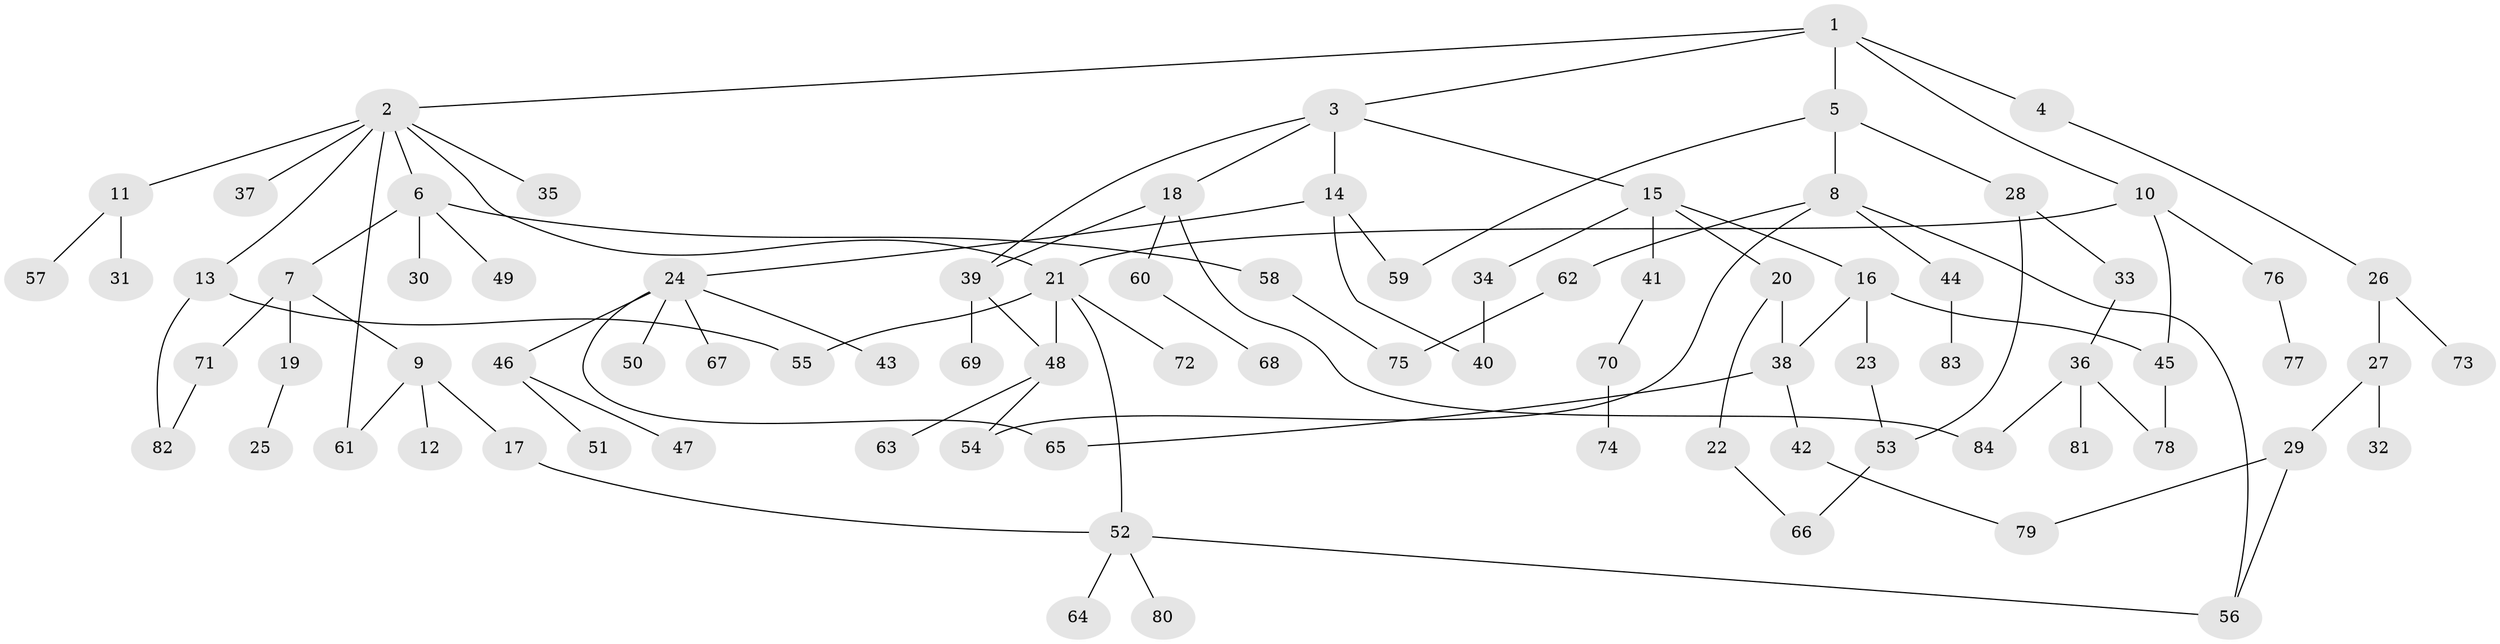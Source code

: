 // Generated by graph-tools (version 1.1) at 2025/25/03/09/25 03:25:27]
// undirected, 84 vertices, 104 edges
graph export_dot {
graph [start="1"]
  node [color=gray90,style=filled];
  1;
  2;
  3;
  4;
  5;
  6;
  7;
  8;
  9;
  10;
  11;
  12;
  13;
  14;
  15;
  16;
  17;
  18;
  19;
  20;
  21;
  22;
  23;
  24;
  25;
  26;
  27;
  28;
  29;
  30;
  31;
  32;
  33;
  34;
  35;
  36;
  37;
  38;
  39;
  40;
  41;
  42;
  43;
  44;
  45;
  46;
  47;
  48;
  49;
  50;
  51;
  52;
  53;
  54;
  55;
  56;
  57;
  58;
  59;
  60;
  61;
  62;
  63;
  64;
  65;
  66;
  67;
  68;
  69;
  70;
  71;
  72;
  73;
  74;
  75;
  76;
  77;
  78;
  79;
  80;
  81;
  82;
  83;
  84;
  1 -- 2;
  1 -- 3;
  1 -- 4;
  1 -- 5;
  1 -- 10;
  2 -- 6;
  2 -- 11;
  2 -- 13;
  2 -- 21;
  2 -- 35;
  2 -- 37;
  2 -- 61;
  3 -- 14;
  3 -- 15;
  3 -- 18;
  3 -- 39;
  4 -- 26;
  5 -- 8;
  5 -- 28;
  5 -- 59;
  6 -- 7;
  6 -- 30;
  6 -- 49;
  6 -- 58;
  7 -- 9;
  7 -- 19;
  7 -- 71;
  8 -- 44;
  8 -- 56;
  8 -- 62;
  8 -- 54;
  9 -- 12;
  9 -- 17;
  9 -- 61;
  10 -- 45;
  10 -- 76;
  10 -- 21;
  11 -- 31;
  11 -- 57;
  13 -- 82;
  13 -- 55;
  14 -- 24;
  14 -- 40;
  14 -- 59;
  15 -- 16;
  15 -- 20;
  15 -- 34;
  15 -- 41;
  16 -- 23;
  16 -- 38;
  16 -- 45;
  17 -- 52;
  18 -- 39;
  18 -- 60;
  18 -- 84;
  19 -- 25;
  20 -- 22;
  20 -- 38;
  21 -- 55;
  21 -- 72;
  21 -- 48;
  21 -- 52;
  22 -- 66;
  23 -- 53;
  24 -- 43;
  24 -- 46;
  24 -- 50;
  24 -- 67;
  24 -- 65;
  26 -- 27;
  26 -- 73;
  27 -- 29;
  27 -- 32;
  28 -- 33;
  28 -- 53;
  29 -- 79;
  29 -- 56;
  33 -- 36;
  34 -- 40;
  36 -- 81;
  36 -- 78;
  36 -- 84;
  38 -- 42;
  38 -- 65;
  39 -- 48;
  39 -- 69;
  41 -- 70;
  42 -- 79;
  44 -- 83;
  45 -- 78;
  46 -- 47;
  46 -- 51;
  48 -- 54;
  48 -- 63;
  52 -- 64;
  52 -- 80;
  52 -- 56;
  53 -- 66;
  58 -- 75;
  60 -- 68;
  62 -- 75;
  70 -- 74;
  71 -- 82;
  76 -- 77;
}
